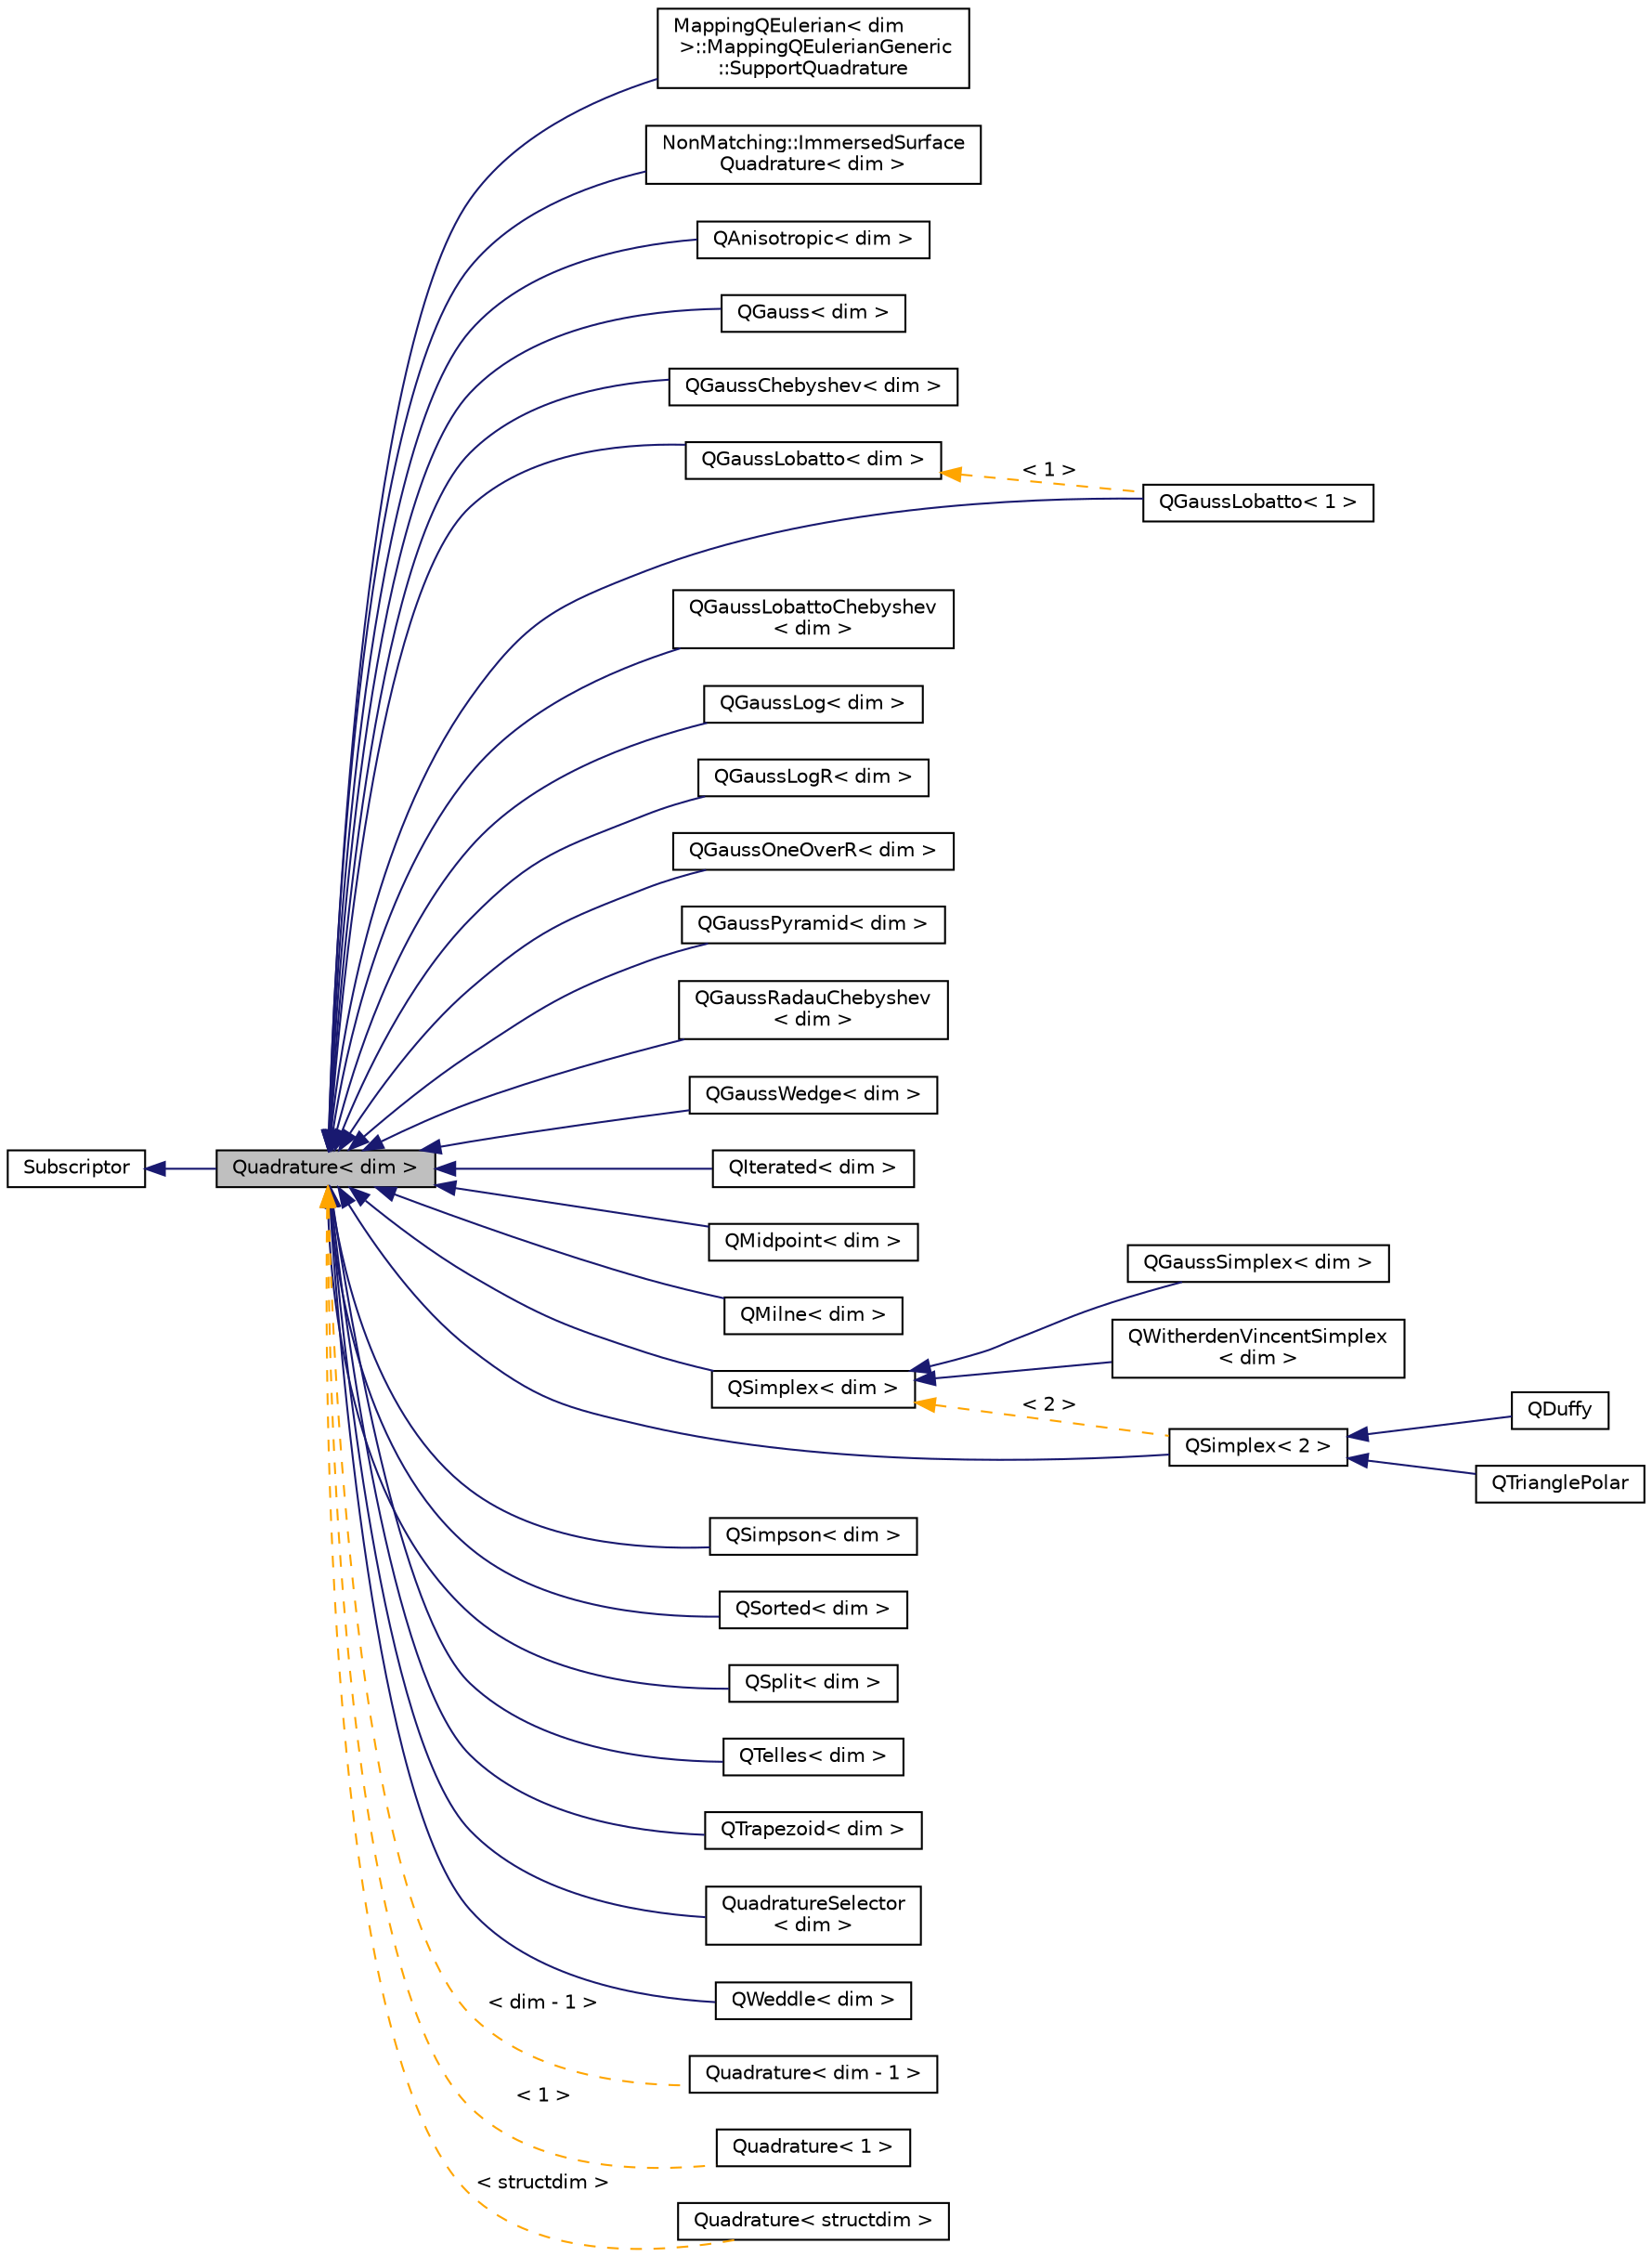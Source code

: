 digraph "Quadrature&lt; dim &gt;"
{
 // LATEX_PDF_SIZE
  edge [fontname="Helvetica",fontsize="10",labelfontname="Helvetica",labelfontsize="10"];
  node [fontname="Helvetica",fontsize="10",shape=record];
  rankdir="LR";
  Node1 [label="Quadrature\< dim \>",height=0.2,width=0.4,color="black", fillcolor="grey75", style="filled", fontcolor="black",tooltip=" "];
  Node2 -> Node1 [dir="back",color="midnightblue",fontsize="10",style="solid",fontname="Helvetica"];
  Node2 [label="Subscriptor",height=0.2,width=0.4,color="black", fillcolor="white", style="filled",URL="$classSubscriptor.html",tooltip=" "];
  Node1 -> Node3 [dir="back",color="midnightblue",fontsize="10",style="solid",fontname="Helvetica"];
  Node3 [label="MappingQEulerian\< dim\l \>::MappingQEulerianGeneric\l::SupportQuadrature",height=0.2,width=0.4,color="black", fillcolor="white", style="filled",URL="$classMappingQEulerian_1_1MappingQEulerianGeneric_1_1SupportQuadrature.html",tooltip=" "];
  Node1 -> Node4 [dir="back",color="midnightblue",fontsize="10",style="solid",fontname="Helvetica"];
  Node4 [label="NonMatching::ImmersedSurface\lQuadrature\< dim \>",height=0.2,width=0.4,color="black", fillcolor="white", style="filled",URL="$classNonMatching_1_1ImmersedSurfaceQuadrature.html",tooltip=" "];
  Node1 -> Node5 [dir="back",color="midnightblue",fontsize="10",style="solid",fontname="Helvetica"];
  Node5 [label="QAnisotropic\< dim \>",height=0.2,width=0.4,color="black", fillcolor="white", style="filled",URL="$classQAnisotropic.html",tooltip=" "];
  Node1 -> Node6 [dir="back",color="midnightblue",fontsize="10",style="solid",fontname="Helvetica"];
  Node6 [label="QGauss\< dim \>",height=0.2,width=0.4,color="black", fillcolor="white", style="filled",URL="$classQGauss.html",tooltip=" "];
  Node1 -> Node7 [dir="back",color="midnightblue",fontsize="10",style="solid",fontname="Helvetica"];
  Node7 [label="QGaussChebyshev\< dim \>",height=0.2,width=0.4,color="black", fillcolor="white", style="filled",URL="$classQGaussChebyshev.html",tooltip=" "];
  Node1 -> Node8 [dir="back",color="midnightblue",fontsize="10",style="solid",fontname="Helvetica"];
  Node8 [label="QGaussLobatto\< dim \>",height=0.2,width=0.4,color="black", fillcolor="white", style="filled",URL="$classQGaussLobatto.html",tooltip=" "];
  Node8 -> Node9 [dir="back",color="orange",fontsize="10",style="dashed",label=" \< 1 \>" ,fontname="Helvetica"];
  Node9 [label="QGaussLobatto\< 1 \>",height=0.2,width=0.4,color="black", fillcolor="white", style="filled",URL="$classQGaussLobatto.html",tooltip=" "];
  Node1 -> Node9 [dir="back",color="midnightblue",fontsize="10",style="solid",fontname="Helvetica"];
  Node1 -> Node10 [dir="back",color="midnightblue",fontsize="10",style="solid",fontname="Helvetica"];
  Node10 [label="QGaussLobattoChebyshev\l\< dim \>",height=0.2,width=0.4,color="black", fillcolor="white", style="filled",URL="$classQGaussLobattoChebyshev.html",tooltip=" "];
  Node1 -> Node11 [dir="back",color="midnightblue",fontsize="10",style="solid",fontname="Helvetica"];
  Node11 [label="QGaussLog\< dim \>",height=0.2,width=0.4,color="black", fillcolor="white", style="filled",URL="$classQGaussLog.html",tooltip=" "];
  Node1 -> Node12 [dir="back",color="midnightblue",fontsize="10",style="solid",fontname="Helvetica"];
  Node12 [label="QGaussLogR\< dim \>",height=0.2,width=0.4,color="black", fillcolor="white", style="filled",URL="$classQGaussLogR.html",tooltip=" "];
  Node1 -> Node13 [dir="back",color="midnightblue",fontsize="10",style="solid",fontname="Helvetica"];
  Node13 [label="QGaussOneOverR\< dim \>",height=0.2,width=0.4,color="black", fillcolor="white", style="filled",URL="$classQGaussOneOverR.html",tooltip=" "];
  Node1 -> Node14 [dir="back",color="midnightblue",fontsize="10",style="solid",fontname="Helvetica"];
  Node14 [label="QGaussPyramid\< dim \>",height=0.2,width=0.4,color="black", fillcolor="white", style="filled",URL="$classQGaussPyramid.html",tooltip=" "];
  Node1 -> Node15 [dir="back",color="midnightblue",fontsize="10",style="solid",fontname="Helvetica"];
  Node15 [label="QGaussRadauChebyshev\l\< dim \>",height=0.2,width=0.4,color="black", fillcolor="white", style="filled",URL="$classQGaussRadauChebyshev.html",tooltip=" "];
  Node1 -> Node16 [dir="back",color="midnightblue",fontsize="10",style="solid",fontname="Helvetica"];
  Node16 [label="QGaussWedge\< dim \>",height=0.2,width=0.4,color="black", fillcolor="white", style="filled",URL="$classQGaussWedge.html",tooltip=" "];
  Node1 -> Node17 [dir="back",color="midnightblue",fontsize="10",style="solid",fontname="Helvetica"];
  Node17 [label="QIterated\< dim \>",height=0.2,width=0.4,color="black", fillcolor="white", style="filled",URL="$classQIterated.html",tooltip=" "];
  Node1 -> Node18 [dir="back",color="midnightblue",fontsize="10",style="solid",fontname="Helvetica"];
  Node18 [label="QMidpoint\< dim \>",height=0.2,width=0.4,color="black", fillcolor="white", style="filled",URL="$classQMidpoint.html",tooltip=" "];
  Node1 -> Node19 [dir="back",color="midnightblue",fontsize="10",style="solid",fontname="Helvetica"];
  Node19 [label="QMilne\< dim \>",height=0.2,width=0.4,color="black", fillcolor="white", style="filled",URL="$classQMilne.html",tooltip=" "];
  Node1 -> Node20 [dir="back",color="midnightblue",fontsize="10",style="solid",fontname="Helvetica"];
  Node20 [label="QSimplex\< dim \>",height=0.2,width=0.4,color="black", fillcolor="white", style="filled",URL="$classQSimplex.html",tooltip=" "];
  Node20 -> Node21 [dir="back",color="midnightblue",fontsize="10",style="solid",fontname="Helvetica"];
  Node21 [label="QGaussSimplex\< dim \>",height=0.2,width=0.4,color="black", fillcolor="white", style="filled",URL="$classQGaussSimplex.html",tooltip=" "];
  Node20 -> Node22 [dir="back",color="midnightblue",fontsize="10",style="solid",fontname="Helvetica"];
  Node22 [label="QWitherdenVincentSimplex\l\< dim \>",height=0.2,width=0.4,color="black", fillcolor="white", style="filled",URL="$classQWitherdenVincentSimplex.html",tooltip=" "];
  Node20 -> Node23 [dir="back",color="orange",fontsize="10",style="dashed",label=" \< 2 \>" ,fontname="Helvetica"];
  Node23 [label="QSimplex\< 2 \>",height=0.2,width=0.4,color="black", fillcolor="white", style="filled",URL="$classQSimplex.html",tooltip=" "];
  Node23 -> Node24 [dir="back",color="midnightblue",fontsize="10",style="solid",fontname="Helvetica"];
  Node24 [label="QDuffy",height=0.2,width=0.4,color="black", fillcolor="white", style="filled",URL="$classQDuffy.html",tooltip=" "];
  Node23 -> Node25 [dir="back",color="midnightblue",fontsize="10",style="solid",fontname="Helvetica"];
  Node25 [label="QTrianglePolar",height=0.2,width=0.4,color="black", fillcolor="white", style="filled",URL="$classQTrianglePolar.html",tooltip=" "];
  Node1 -> Node23 [dir="back",color="midnightblue",fontsize="10",style="solid",fontname="Helvetica"];
  Node1 -> Node26 [dir="back",color="midnightblue",fontsize="10",style="solid",fontname="Helvetica"];
  Node26 [label="QSimpson\< dim \>",height=0.2,width=0.4,color="black", fillcolor="white", style="filled",URL="$classQSimpson.html",tooltip=" "];
  Node1 -> Node27 [dir="back",color="midnightblue",fontsize="10",style="solid",fontname="Helvetica"];
  Node27 [label="QSorted\< dim \>",height=0.2,width=0.4,color="black", fillcolor="white", style="filled",URL="$classQSorted.html",tooltip=" "];
  Node1 -> Node28 [dir="back",color="midnightblue",fontsize="10",style="solid",fontname="Helvetica"];
  Node28 [label="QSplit\< dim \>",height=0.2,width=0.4,color="black", fillcolor="white", style="filled",URL="$classQSplit.html",tooltip=" "];
  Node1 -> Node29 [dir="back",color="midnightblue",fontsize="10",style="solid",fontname="Helvetica"];
  Node29 [label="QTelles\< dim \>",height=0.2,width=0.4,color="black", fillcolor="white", style="filled",URL="$classQTelles.html",tooltip=" "];
  Node1 -> Node30 [dir="back",color="midnightblue",fontsize="10",style="solid",fontname="Helvetica"];
  Node30 [label="QTrapezoid\< dim \>",height=0.2,width=0.4,color="black", fillcolor="white", style="filled",URL="$classQTrapezoid.html",tooltip=" "];
  Node1 -> Node31 [dir="back",color="midnightblue",fontsize="10",style="solid",fontname="Helvetica"];
  Node31 [label="QuadratureSelector\l\< dim \>",height=0.2,width=0.4,color="black", fillcolor="white", style="filled",URL="$classQuadratureSelector.html",tooltip=" "];
  Node1 -> Node32 [dir="back",color="midnightblue",fontsize="10",style="solid",fontname="Helvetica"];
  Node32 [label="QWeddle\< dim \>",height=0.2,width=0.4,color="black", fillcolor="white", style="filled",URL="$classQWeddle.html",tooltip=" "];
  Node1 -> Node33 [dir="back",color="orange",fontsize="10",style="dashed",label=" \< dim - 1 \>" ,fontname="Helvetica"];
  Node33 [label="Quadrature\< dim - 1 \>",height=0.2,width=0.4,color="black", fillcolor="white", style="filled",URL="$classQuadrature.html",tooltip=" "];
  Node1 -> Node34 [dir="back",color="orange",fontsize="10",style="dashed",label=" \< 1 \>" ,fontname="Helvetica"];
  Node34 [label="Quadrature\< 1 \>",height=0.2,width=0.4,color="black", fillcolor="white", style="filled",URL="$classQuadrature.html",tooltip=" "];
  Node1 -> Node35 [dir="back",color="orange",fontsize="10",style="dashed",label=" \< structdim \>" ,fontname="Helvetica"];
  Node35 [label="Quadrature\< structdim \>",height=0.2,width=0.4,color="black", fillcolor="white", style="filled",URL="$classQuadrature.html",tooltip=" "];
}
